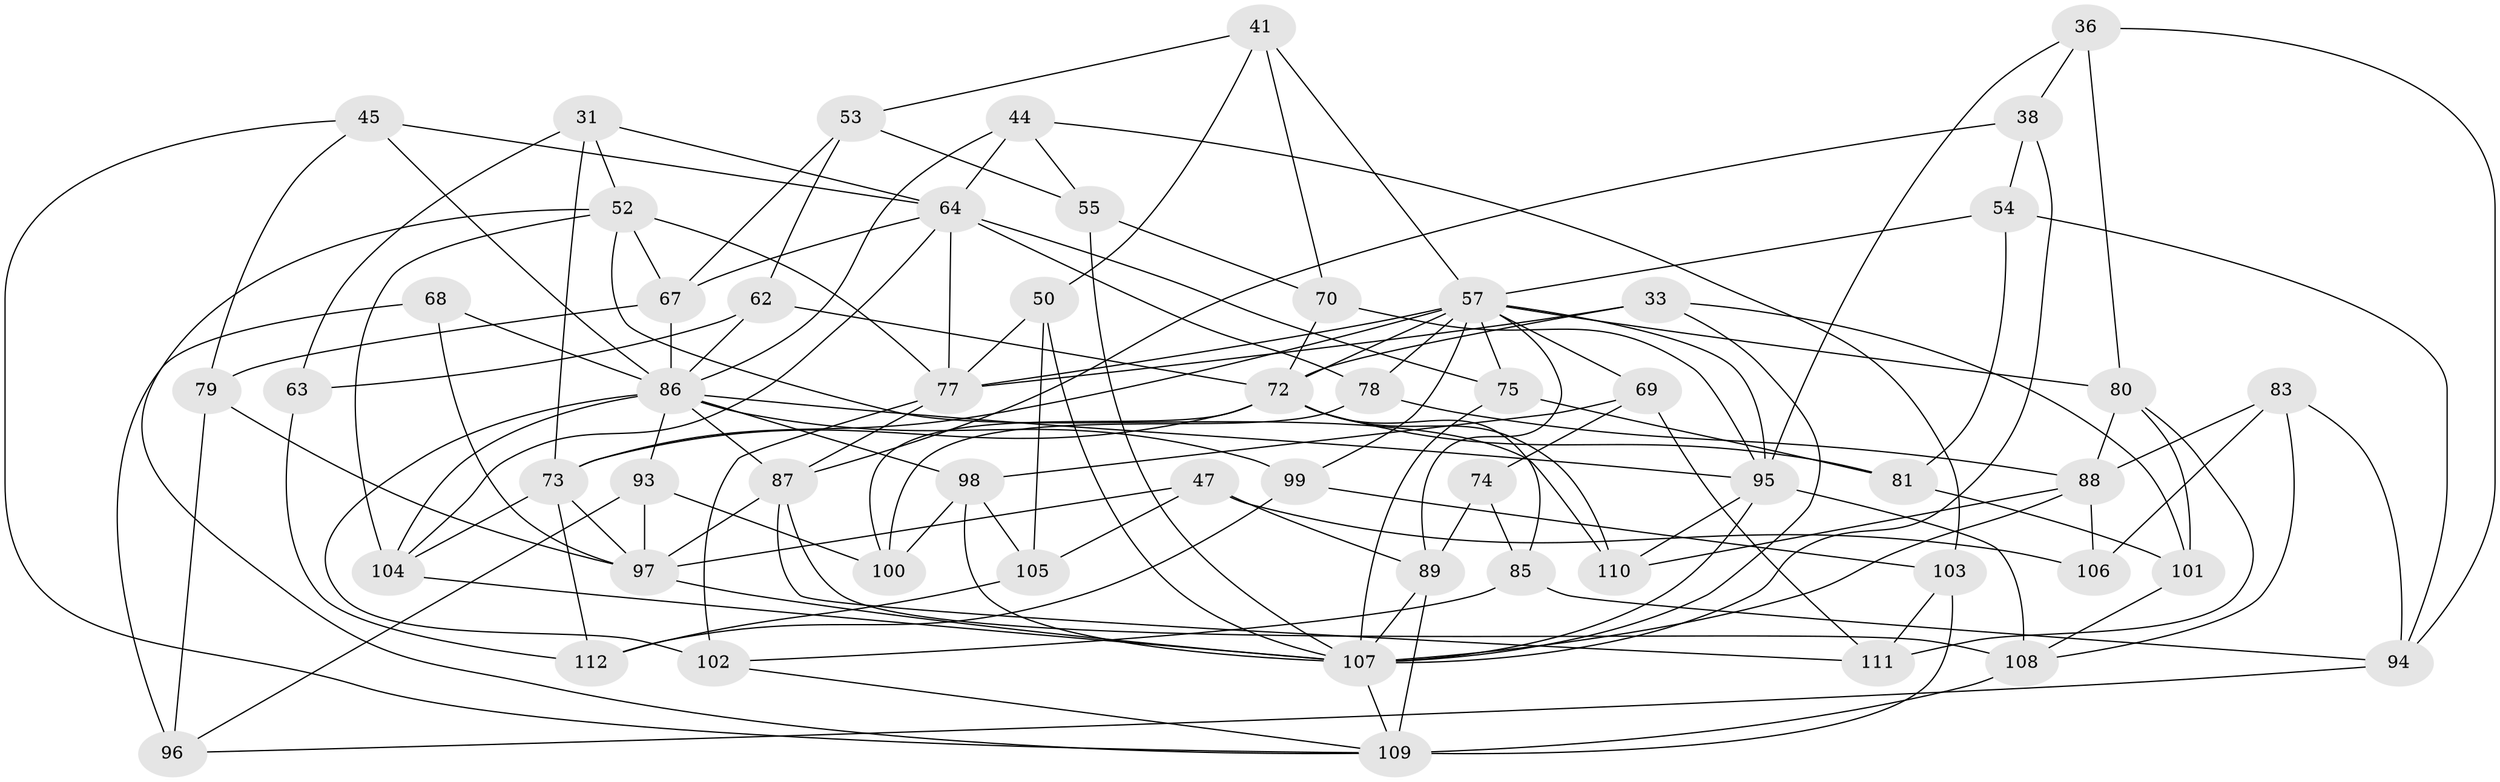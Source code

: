 // original degree distribution, {4: 1.0}
// Generated by graph-tools (version 1.1) at 2025/57/03/09/25 04:57:03]
// undirected, 56 vertices, 140 edges
graph export_dot {
graph [start="1"]
  node [color=gray90,style=filled];
  31;
  33;
  36;
  38;
  41;
  44;
  45;
  47;
  50;
  52 [super="+29"];
  53;
  54;
  55;
  57 [super="+21+32"];
  62 [super="+1"];
  63;
  64 [super="+4+35"];
  67 [super="+66"];
  68;
  69;
  70;
  72 [super="+7+20+28"];
  73 [super="+60"];
  74;
  75;
  77 [super="+37+76+25"];
  78;
  79;
  80 [super="+10"];
  81;
  83 [super="+43"];
  85;
  86 [super="+14+46+49"];
  87 [super="+56"];
  88 [super="+48+27"];
  89 [super="+65"];
  93;
  94 [super="+92"];
  95 [super="+91+84+90"];
  96;
  97 [super="+40+61"];
  98 [super="+34"];
  99;
  100;
  101;
  102 [super="+71"];
  103;
  104 [super="+22"];
  105;
  106;
  107 [super="+11+19+42+23+82"];
  108 [super="+51"];
  109 [super="+59"];
  110;
  111;
  112;
  31 -- 63;
  31 -- 64;
  31 -- 73;
  31 -- 52;
  33 -- 72;
  33 -- 101;
  33 -- 107;
  33 -- 77;
  36 -- 94;
  36 -- 38;
  36 -- 80;
  36 -- 95;
  38 -- 54;
  38 -- 107;
  38 -- 87;
  41 -- 57;
  41 -- 70;
  41 -- 53;
  41 -- 50;
  44 -- 103;
  44 -- 55;
  44 -- 64;
  44 -- 86;
  45 -- 79;
  45 -- 64;
  45 -- 86;
  45 -- 109;
  47 -- 105;
  47 -- 106;
  47 -- 89;
  47 -- 97;
  50 -- 105;
  50 -- 107;
  50 -- 77;
  52 -- 67;
  52 -- 109;
  52 -- 104;
  52 -- 77;
  52 -- 110;
  53 -- 62;
  53 -- 55;
  53 -- 67;
  54 -- 81;
  54 -- 94;
  54 -- 57;
  55 -- 70;
  55 -- 107;
  57 -- 89 [weight=2];
  57 -- 99;
  57 -- 95 [weight=2];
  57 -- 69;
  57 -- 72;
  57 -- 73;
  57 -- 75;
  57 -- 77 [weight=3];
  57 -- 78;
  57 -- 80;
  62 -- 63 [weight=2];
  62 -- 72;
  62 -- 86 [weight=2];
  63 -- 112;
  64 -- 78;
  64 -- 75;
  64 -- 77;
  64 -- 104;
  64 -- 67;
  67 -- 79;
  67 -- 86 [weight=2];
  68 -- 96;
  68 -- 97;
  68 -- 86 [weight=2];
  69 -- 74;
  69 -- 98;
  69 -- 111;
  70 -- 95;
  70 -- 72;
  72 -- 100;
  72 -- 81;
  72 -- 110;
  72 -- 85;
  72 -- 73 [weight=2];
  73 -- 97 [weight=2];
  73 -- 104;
  73 -- 112;
  74 -- 85;
  74 -- 89 [weight=2];
  75 -- 81;
  75 -- 107;
  77 -- 102 [weight=2];
  77 -- 87;
  78 -- 100;
  78 -- 88;
  79 -- 96;
  79 -- 97;
  80 -- 111;
  80 -- 88 [weight=2];
  80 -- 101;
  81 -- 101;
  83 -- 94 [weight=2];
  83 -- 106 [weight=2];
  83 -- 88;
  83 -- 108;
  85 -- 94;
  85 -- 102;
  86 -- 98;
  86 -- 87;
  86 -- 99;
  86 -- 102 [weight=2];
  86 -- 104 [weight=2];
  86 -- 93;
  86 -- 95 [weight=2];
  87 -- 108;
  87 -- 97 [weight=3];
  87 -- 111;
  88 -- 106;
  88 -- 107 [weight=2];
  88 -- 110;
  89 -- 107 [weight=2];
  89 -- 109;
  93 -- 100;
  93 -- 97;
  93 -- 96;
  94 -- 96;
  95 -- 110;
  95 -- 108;
  95 -- 107 [weight=2];
  97 -- 107 [weight=3];
  98 -- 107 [weight=2];
  98 -- 105;
  98 -- 100;
  99 -- 112;
  99 -- 103;
  101 -- 108;
  102 -- 109;
  103 -- 109;
  103 -- 111;
  104 -- 107;
  105 -- 112;
  107 -- 109;
  108 -- 109 [weight=2];
}
